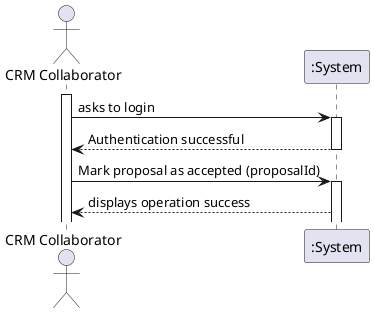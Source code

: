 @startuml
actor "CRM Collaborator" as CRM
participant ":System" as System

activate CRM
CRM -> System : asks to login
activate System
System --> CRM : Authentication successful
deactivate System
CRM -> System : Mark proposal as accepted (proposalId)
activate System
System --> CRM : displays operation success
@enduml
